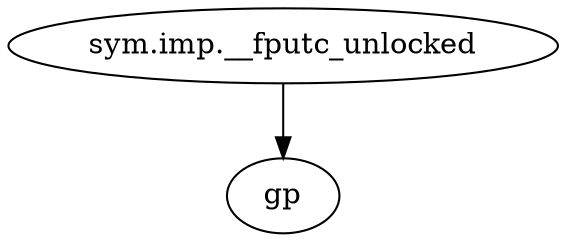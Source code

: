 digraph code {
  "0x00000940" [label="sym.imp.__fputc_unlocked"];
  "0x00000940" -> "0x00000000";
  "0x00000000" [label="gp"];
}